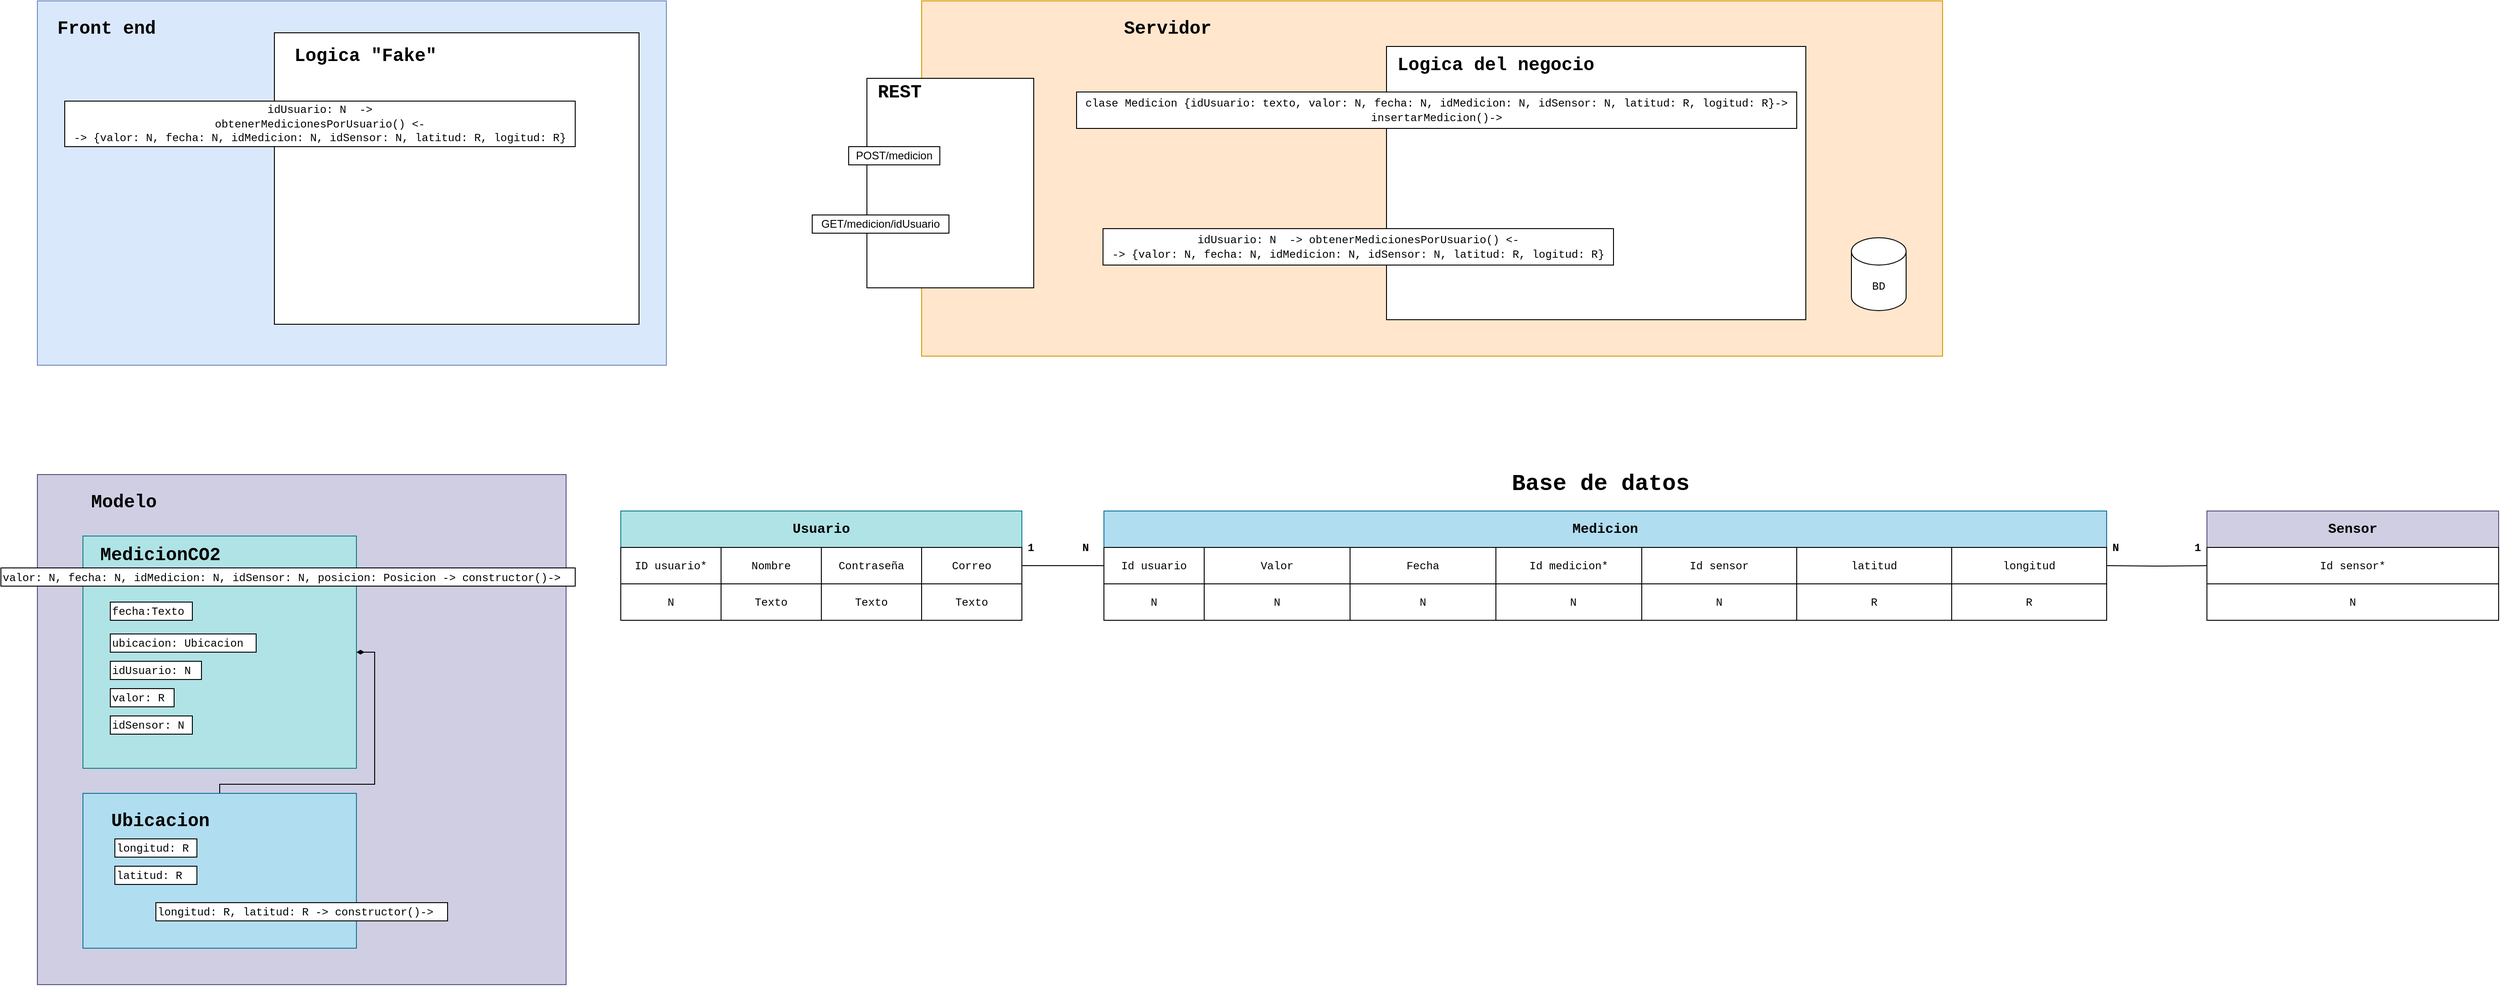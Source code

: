 <mxfile version="15.4.0" type="device"><diagram id="OW5cf0-zSIjtsw88T6Mg" name="Página-1"><mxGraphModel dx="3716" dy="1222" grid="1" gridSize="10" guides="1" tooltips="1" connect="1" arrows="1" fold="1" page="1" pageScale="1" pageWidth="827" pageHeight="1169" math="0" shadow="0"><root><mxCell id="0"/><mxCell id="1" parent="0"/><mxCell id="uVt2Xz3lkz9LZpiOyM_X-1" value="" style="rounded=0;whiteSpace=wrap;html=1;fillColor=#ffe6cc;strokeColor=#d79b00;" parent="1" vertex="1"><mxGeometry x="-630" y="80" width="1120" height="390" as="geometry"/></mxCell><mxCell id="uVt2Xz3lkz9LZpiOyM_X-2" value="" style="rounded=0;whiteSpace=wrap;html=1;autosize=1;" parent="1" vertex="1"><mxGeometry x="-120" y="130" width="460" height="300" as="geometry"/></mxCell><mxCell id="uVt2Xz3lkz9LZpiOyM_X-4" value="&lt;font face=&quot;Courier New&quot; style=&quot;font-size: 20px&quot;&gt;&lt;b&gt;Servidor&lt;/b&gt;&lt;/font&gt;" style="text;html=1;strokeColor=none;fillColor=none;align=left;verticalAlign=middle;whiteSpace=wrap;rounded=0;" parent="1" vertex="1"><mxGeometry x="-410" y="100" width="100" height="20" as="geometry"/></mxCell><mxCell id="uVt2Xz3lkz9LZpiOyM_X-5" value="&lt;font face=&quot;Courier New&quot;&gt;BD&lt;/font&gt;" style="shape=cylinder3;whiteSpace=wrap;html=1;boundedLbl=1;backgroundOutline=1;size=15;" parent="1" vertex="1"><mxGeometry x="390" y="340" width="60" height="80" as="geometry"/></mxCell><mxCell id="uVt2Xz3lkz9LZpiOyM_X-12" value="" style="rounded=0;whiteSpace=wrap;html=1;" parent="1" vertex="1"><mxGeometry x="-850" y="640" width="330" height="120" as="geometry"/></mxCell><mxCell id="uVt2Xz3lkz9LZpiOyM_X-13" value="&lt;font face=&quot;Courier New&quot; style=&quot;font-size: 15px&quot;&gt;&lt;b&gt;Usuario&lt;/b&gt;&lt;/font&gt;" style="rounded=0;whiteSpace=wrap;html=1;fillColor=#b0e3e6;strokeColor=#0e8088;" parent="1" vertex="1"><mxGeometry x="-960" y="640" width="440" height="40" as="geometry"/></mxCell><mxCell id="uVt2Xz3lkz9LZpiOyM_X-14" value="&lt;font face=&quot;Courier New&quot;&gt;Correo&lt;/font&gt;" style="rounded=0;whiteSpace=wrap;html=1;" parent="1" vertex="1"><mxGeometry x="-630" y="680" width="110" height="40" as="geometry"/></mxCell><mxCell id="uVt2Xz3lkz9LZpiOyM_X-15" value="&lt;font face=&quot;Courier New&quot;&gt;Contraseña&lt;/font&gt;" style="rounded=0;whiteSpace=wrap;html=1;" parent="1" vertex="1"><mxGeometry x="-740" y="680" width="110" height="40" as="geometry"/></mxCell><mxCell id="uVt2Xz3lkz9LZpiOyM_X-16" value="&lt;font face=&quot;Courier New&quot;&gt;Nombre&lt;/font&gt;" style="rounded=0;whiteSpace=wrap;html=1;" parent="1" vertex="1"><mxGeometry x="-850" y="680" width="110" height="40" as="geometry"/></mxCell><mxCell id="uVt2Xz3lkz9LZpiOyM_X-17" value="" style="rounded=0;whiteSpace=wrap;html=1;" parent="1" vertex="1"><mxGeometry x="780" y="640" width="320" height="120" as="geometry"/></mxCell><mxCell id="uVt2Xz3lkz9LZpiOyM_X-18" value="&lt;font face=&quot;Courier New&quot; style=&quot;font-size: 15px&quot;&gt;&lt;b&gt;Sensor&lt;/b&gt;&lt;/font&gt;" style="rounded=0;whiteSpace=wrap;html=1;fillColor=#d0cee2;strokeColor=#56517e;" parent="1" vertex="1"><mxGeometry x="780" y="640" width="320" height="40" as="geometry"/></mxCell><mxCell id="uVt2Xz3lkz9LZpiOyM_X-23" value="&lt;font style=&quot;font-size: 15px&quot; face=&quot;Courier New&quot;&gt;&lt;b&gt;Medicion&lt;/b&gt;&lt;/font&gt;" style="rounded=0;whiteSpace=wrap;html=1;fillColor=#b1ddf0;strokeColor=#10739e;" parent="1" vertex="1"><mxGeometry x="-430" y="640" width="1100" height="40" as="geometry"/></mxCell><mxCell id="uVt2Xz3lkz9LZpiOyM_X-24" value="&lt;font face=&quot;Courier New&quot;&gt;Valor&lt;/font&gt;" style="rounded=0;whiteSpace=wrap;html=1;" parent="1" vertex="1"><mxGeometry x="-320" y="680" width="160" height="40" as="geometry"/></mxCell><mxCell id="uVt2Xz3lkz9LZpiOyM_X-25" value="&lt;span style=&quot;font-family: &amp;#34;courier new&amp;#34;&quot;&gt;Id sensor&lt;/span&gt;" style="rounded=0;whiteSpace=wrap;html=1;" parent="1" vertex="1"><mxGeometry x="160" y="680" width="170" height="40" as="geometry"/></mxCell><mxCell id="uVt2Xz3lkz9LZpiOyM_X-28" value="&lt;font face=&quot;Courier New&quot;&gt;Id sensor&lt;/font&gt;&lt;span style=&quot;font-family: &amp;#34;courier new&amp;#34;&quot;&gt;*&lt;/span&gt;" style="rounded=0;whiteSpace=wrap;html=1;" parent="1" vertex="1"><mxGeometry x="780" y="680" width="320" height="40" as="geometry"/></mxCell><mxCell id="uVt2Xz3lkz9LZpiOyM_X-29" value="&lt;font face=&quot;Courier New&quot;&gt;Texto&lt;/font&gt;" style="rounded=0;whiteSpace=wrap;html=1;" parent="1" vertex="1"><mxGeometry x="-850" y="720" width="110" height="40" as="geometry"/></mxCell><mxCell id="uVt2Xz3lkz9LZpiOyM_X-30" value="&lt;font face=&quot;Courier New&quot;&gt;Texto&lt;/font&gt;" style="rounded=0;whiteSpace=wrap;html=1;" parent="1" vertex="1"><mxGeometry x="-740" y="720" width="110" height="40" as="geometry"/></mxCell><mxCell id="uVt2Xz3lkz9LZpiOyM_X-31" value="&lt;font face=&quot;Courier New&quot;&gt;Texto&lt;/font&gt;" style="rounded=0;whiteSpace=wrap;html=1;" parent="1" vertex="1"><mxGeometry x="-630" y="720" width="110" height="40" as="geometry"/></mxCell><mxCell id="uVt2Xz3lkz9LZpiOyM_X-33" value="&lt;font face=&quot;Courier New&quot;&gt;N&lt;/font&gt;" style="rounded=0;whiteSpace=wrap;html=1;" parent="1" vertex="1"><mxGeometry x="780" y="720" width="320" height="40" as="geometry"/></mxCell><mxCell id="uVt2Xz3lkz9LZpiOyM_X-34" value="&lt;font face=&quot;Courier New&quot;&gt;N&lt;/font&gt;" style="rounded=0;whiteSpace=wrap;html=1;" parent="1" vertex="1"><mxGeometry x="-320" y="720" width="160" height="40" as="geometry"/></mxCell><mxCell id="uVt2Xz3lkz9LZpiOyM_X-35" value="&lt;font face=&quot;Courier New&quot;&gt;N&lt;/font&gt;" style="rounded=0;whiteSpace=wrap;html=1;" parent="1" vertex="1"><mxGeometry y="720" width="170" height="40" as="geometry"/></mxCell><mxCell id="uVt2Xz3lkz9LZpiOyM_X-39" value="&lt;font face=&quot;Courier New&quot;&gt;Fecha&lt;/font&gt;" style="rounded=0;whiteSpace=wrap;html=1;" parent="1" vertex="1"><mxGeometry x="-160" y="680" width="160" height="40" as="geometry"/></mxCell><mxCell id="uVt2Xz3lkz9LZpiOyM_X-40" value="&lt;font face=&quot;Courier New&quot;&gt;N&lt;/font&gt;" style="rounded=0;whiteSpace=wrap;html=1;" parent="1" vertex="1"><mxGeometry x="-160" y="720" width="160" height="40" as="geometry"/></mxCell><mxCell id="B37-67LGROSKKmoNiBBY-6" style="edgeStyle=orthogonalEdgeStyle;rounded=0;orthogonalLoop=1;jettySize=auto;html=1;exitX=0;exitY=0.5;exitDx=0;exitDy=0;entryX=1;entryY=0.5;entryDx=0;entryDy=0;endArrow=none;endFill=0;" parent="1" source="uVt2Xz3lkz9LZpiOyM_X-42" target="uVt2Xz3lkz9LZpiOyM_X-14" edge="1"><mxGeometry relative="1" as="geometry"/></mxCell><mxCell id="uVt2Xz3lkz9LZpiOyM_X-42" value="&lt;span style=&quot;font-family: &amp;#34;courier new&amp;#34;&quot;&gt;Id usuario&lt;/span&gt;" style="rounded=0;whiteSpace=wrap;html=1;" parent="1" vertex="1"><mxGeometry x="-430" y="680" width="110" height="40" as="geometry"/></mxCell><mxCell id="uVt2Xz3lkz9LZpiOyM_X-43" value="&lt;font face=&quot;Courier New&quot;&gt;N&lt;/font&gt;" style="rounded=0;whiteSpace=wrap;html=1;" parent="1" vertex="1"><mxGeometry x="-430" y="720" width="110" height="40" as="geometry"/></mxCell><mxCell id="uVt2Xz3lkz9LZpiOyM_X-51" value="&lt;font face=&quot;Courier New&quot;&gt;&lt;b&gt;1&lt;/b&gt;&lt;/font&gt;" style="text;html=1;strokeColor=none;fillColor=none;align=center;verticalAlign=middle;whiteSpace=wrap;rounded=0;" parent="1" vertex="1"><mxGeometry x="-520" y="670" width="20" height="20" as="geometry"/></mxCell><mxCell id="uVt2Xz3lkz9LZpiOyM_X-52" value="&lt;font face=&quot;Courier New&quot;&gt;&lt;b&gt;N&lt;/b&gt;&lt;/font&gt;" style="text;html=1;strokeColor=none;fillColor=none;align=center;verticalAlign=middle;whiteSpace=wrap;rounded=0;" parent="1" vertex="1"><mxGeometry x="-460" y="670" width="20" height="20" as="geometry"/></mxCell><mxCell id="uVt2Xz3lkz9LZpiOyM_X-54" value="&lt;font face=&quot;Courier New&quot;&gt;&lt;b&gt;1&lt;/b&gt;&lt;/font&gt;" style="text;html=1;strokeColor=none;fillColor=none;align=center;verticalAlign=middle;whiteSpace=wrap;rounded=0;" parent="1" vertex="1"><mxGeometry x="760" y="670" width="20" height="20" as="geometry"/></mxCell><mxCell id="uVt2Xz3lkz9LZpiOyM_X-55" value="&lt;font face=&quot;Courier New&quot;&gt;&lt;b&gt;N&lt;/b&gt;&lt;/font&gt;" style="text;html=1;strokeColor=none;fillColor=none;align=center;verticalAlign=middle;whiteSpace=wrap;rounded=0;" parent="1" vertex="1"><mxGeometry x="670" y="670" width="20" height="20" as="geometry"/></mxCell><mxCell id="uVt2Xz3lkz9LZpiOyM_X-56" value="&lt;font face=&quot;courier new&quot;&gt;Id medicion&lt;/font&gt;&lt;span style=&quot;font-family: &amp;#34;courier new&amp;#34;&quot;&gt;*&lt;/span&gt;&lt;font face=&quot;courier new&quot;&gt;&lt;br&gt;&lt;/font&gt;" style="rounded=0;whiteSpace=wrap;html=1;" parent="1" vertex="1"><mxGeometry y="680" width="160" height="40" as="geometry"/></mxCell><mxCell id="uVt2Xz3lkz9LZpiOyM_X-58" value="&lt;font face=&quot;Courier New&quot;&gt;N&lt;/font&gt;" style="rounded=0;whiteSpace=wrap;html=1;" parent="1" vertex="1"><mxGeometry x="160" y="720" width="170" height="40" as="geometry"/></mxCell><mxCell id="uVt2Xz3lkz9LZpiOyM_X-60" value="&lt;font face=&quot;Courier New&quot;&gt;&lt;span style=&quot;font-size: 25px&quot;&gt;&lt;b&gt;Base de datos&lt;/b&gt;&lt;/span&gt;&lt;/font&gt;" style="text;html=1;strokeColor=none;fillColor=none;align=center;verticalAlign=middle;whiteSpace=wrap;rounded=0;" parent="1" vertex="1"><mxGeometry y="600" width="230" height="20" as="geometry"/></mxCell><mxCell id="uVt2Xz3lkz9LZpiOyM_X-61" value="&lt;font face=&quot;Courier New&quot;&gt;&lt;span style=&quot;font-size: 20px&quot;&gt;&lt;b&gt;Logica del negocio&lt;/b&gt;&lt;/span&gt;&lt;/font&gt;" style="text;html=1;strokeColor=none;fillColor=none;align=left;verticalAlign=middle;whiteSpace=wrap;rounded=0;" parent="1" vertex="1"><mxGeometry x="-110" y="140" width="240" height="20" as="geometry"/></mxCell><mxCell id="XIOtfp6YOzQTgzxLK5Xe-2" value="&lt;font face=&quot;Courier New&quot;&gt;clase Medicion {idUsuario: texto, valor: N, fecha: N, idMedicion: N, idSensor: N, latitud: R, logitud: R}-&amp;gt;&lt;br&gt;insertarMedicion()-&amp;gt;&lt;/font&gt;" style="rounded=0;whiteSpace=wrap;html=1;autosize=1;" parent="1" vertex="1"><mxGeometry x="-460" y="180" width="790" height="40" as="geometry"/></mxCell><mxCell id="XIOtfp6YOzQTgzxLK5Xe-4" value="&lt;span style=&quot;font-family: &amp;#34;courier new&amp;#34;&quot;&gt;idUsuario: N&lt;/span&gt;&lt;font face=&quot;Courier New&quot;&gt;&amp;nbsp; -&amp;gt; obtenerMedicionesPorUsuario() &amp;lt;-&lt;br&gt;-&amp;gt;&amp;nbsp;{valor: N, fecha: N, idMedicion: N, idSensor: N&lt;/font&gt;&lt;span style=&quot;font-family: &amp;#34;courier new&amp;#34;&quot;&gt;, latitud: R, logitud: R&lt;/span&gt;&lt;font face=&quot;Courier New&quot;&gt;}&lt;/font&gt;&lt;span style=&quot;font-family: &amp;#34;courier new&amp;#34;&quot;&gt;&lt;br&gt;&lt;/span&gt;" style="rounded=0;whiteSpace=wrap;html=1;autosize=1;" parent="1" vertex="1"><mxGeometry x="-431" y="330" width="560" height="40" as="geometry"/></mxCell><mxCell id="XIOtfp6YOzQTgzxLK5Xe-6" value="" style="rounded=0;whiteSpace=wrap;html=1;" parent="1" vertex="1"><mxGeometry x="-690" y="165" width="183" height="230" as="geometry"/></mxCell><mxCell id="XIOtfp6YOzQTgzxLK5Xe-7" value="&lt;font face=&quot;Courier New&quot;&gt;&lt;span style=&quot;font-size: 20px&quot;&gt;&lt;b&gt;REST&lt;/b&gt;&lt;/span&gt;&lt;/font&gt;" style="text;html=1;strokeColor=none;fillColor=none;align=left;verticalAlign=middle;whiteSpace=wrap;rounded=0;" parent="1" vertex="1"><mxGeometry x="-680" y="170" width="100" height="20" as="geometry"/></mxCell><mxCell id="XIOtfp6YOzQTgzxLK5Xe-8" value="POST/medicion" style="rounded=0;whiteSpace=wrap;html=1;autosize=1;" parent="1" vertex="1"><mxGeometry x="-710" y="240" width="100" height="20" as="geometry"/></mxCell><mxCell id="XIOtfp6YOzQTgzxLK5Xe-10" value="GET/medicion/idUsuario" style="rounded=0;whiteSpace=wrap;html=1;autosize=1;" parent="1" vertex="1"><mxGeometry x="-750" y="315" width="150" height="20" as="geometry"/></mxCell><mxCell id="XIOtfp6YOzQTgzxLK5Xe-27" value="" style="rounded=0;whiteSpace=wrap;html=1;fillColor=#dae8fc;strokeColor=#6c8ebf;" parent="1" vertex="1"><mxGeometry x="-1600" y="80" width="690" height="400" as="geometry"/></mxCell><mxCell id="XIOtfp6YOzQTgzxLK5Xe-28" value="" style="rounded=0;whiteSpace=wrap;html=1;" parent="1" vertex="1"><mxGeometry x="-1340" y="115" width="400" height="320" as="geometry"/></mxCell><mxCell id="XIOtfp6YOzQTgzxLK5Xe-29" value="&lt;font face=&quot;Courier New&quot;&gt;&lt;span style=&quot;font-size: 20px&quot;&gt;&lt;b&gt;Logica &quot;Fake&quot;&lt;/b&gt;&lt;/span&gt;&lt;/font&gt;" style="text;html=1;strokeColor=none;fillColor=none;align=left;verticalAlign=middle;whiteSpace=wrap;rounded=0;" parent="1" vertex="1"><mxGeometry x="-1320" y="130" width="170" height="20" as="geometry"/></mxCell><mxCell id="XIOtfp6YOzQTgzxLK5Xe-31" value="&lt;font face=&quot;Courier New&quot;&gt;&lt;span style=&quot;font-size: 20px&quot;&gt;&lt;b&gt;Front end&lt;/b&gt;&lt;/span&gt;&lt;/font&gt;" style="text;html=1;strokeColor=none;fillColor=none;align=left;verticalAlign=middle;whiteSpace=wrap;rounded=0;" parent="1" vertex="1"><mxGeometry x="-1580" y="100" width="170" height="20" as="geometry"/></mxCell><mxCell id="B37-67LGROSKKmoNiBBY-1" value="&lt;font face=&quot;Courier New&quot;&gt;ID usuario*&lt;/font&gt;" style="rounded=0;whiteSpace=wrap;html=1;" parent="1" vertex="1"><mxGeometry x="-960" y="680" width="110" height="40" as="geometry"/></mxCell><mxCell id="B37-67LGROSKKmoNiBBY-2" value="&lt;font face=&quot;Courier New&quot;&gt;N&lt;/font&gt;" style="rounded=0;whiteSpace=wrap;html=1;" parent="1" vertex="1"><mxGeometry x="-960" y="720" width="110" height="40" as="geometry"/></mxCell><mxCell id="B37-67LGROSKKmoNiBBY-7" value="&lt;font face=&quot;Courier New&quot;&gt;latitud&lt;/font&gt;" style="rounded=0;whiteSpace=wrap;html=1;" parent="1" vertex="1"><mxGeometry x="330" y="680" width="170" height="40" as="geometry"/></mxCell><mxCell id="B37-67LGROSKKmoNiBBY-8" value="&lt;font face=&quot;Courier New&quot;&gt;R&lt;/font&gt;" style="rounded=0;whiteSpace=wrap;html=1;" parent="1" vertex="1"><mxGeometry x="330" y="720" width="170" height="40" as="geometry"/></mxCell><mxCell id="B37-67LGROSKKmoNiBBY-11" style="edgeStyle=orthogonalEdgeStyle;rounded=0;orthogonalLoop=1;jettySize=auto;html=1;exitX=1;exitY=0.5;exitDx=0;exitDy=0;entryX=0;entryY=0.5;entryDx=0;entryDy=0;endArrow=none;endFill=0;" parent="1" target="uVt2Xz3lkz9LZpiOyM_X-28" edge="1"><mxGeometry relative="1" as="geometry"><mxPoint x="670" y="700" as="sourcePoint"/></mxGeometry></mxCell><mxCell id="B37-67LGROSKKmoNiBBY-9" value="&lt;font face=&quot;Courier New&quot;&gt;longitud&lt;/font&gt;" style="rounded=0;whiteSpace=wrap;html=1;" parent="1" vertex="1"><mxGeometry x="500" y="680" width="170" height="40" as="geometry"/></mxCell><mxCell id="B37-67LGROSKKmoNiBBY-10" value="&lt;font face=&quot;Courier New&quot;&gt;R&lt;/font&gt;" style="rounded=0;whiteSpace=wrap;html=1;" parent="1" vertex="1"><mxGeometry x="500" y="720" width="170" height="40" as="geometry"/></mxCell><mxCell id="B37-67LGROSKKmoNiBBY-12" value="&lt;span style=&quot;font-family: &amp;#34;courier new&amp;#34;&quot;&gt;idUsuario: N&lt;/span&gt;&lt;font face=&quot;Courier New&quot;&gt;&amp;nbsp; -&amp;gt; &lt;br&gt;obtenerMedicionesPorUsuario() &amp;lt;-&lt;br&gt;-&amp;gt; {valor: N, fecha: N, idMedicion: N, idSensor: N&lt;/font&gt;&lt;span style=&quot;font-family: &amp;#34;courier new&amp;#34;&quot;&gt;, latitud: R, logitud: R&lt;/span&gt;&lt;font face=&quot;Courier New&quot;&gt;}&lt;/font&gt;&lt;span style=&quot;font-family: &amp;#34;courier new&amp;#34;&quot;&gt;&lt;br&gt;&lt;/span&gt;" style="rounded=0;whiteSpace=wrap;html=1;autosize=1;" parent="1" vertex="1"><mxGeometry x="-1570" y="190" width="560" height="50" as="geometry"/></mxCell><mxCell id="WvqkDbk0sibIvvrIBL3w-1" value="" style="rounded=0;whiteSpace=wrap;html=1;fillColor=#d0cee2;strokeColor=#56517e;" parent="1" vertex="1"><mxGeometry x="-1600" y="600" width="580" height="560" as="geometry"/></mxCell><mxCell id="WvqkDbk0sibIvvrIBL3w-2" value="&lt;font face=&quot;Courier New&quot;&gt;&lt;span style=&quot;font-size: 20px&quot;&gt;&lt;b&gt;Modelo&lt;/b&gt;&lt;/span&gt;&lt;/font&gt;" style="text;html=1;strokeColor=none;fillColor=none;align=center;verticalAlign=middle;whiteSpace=wrap;rounded=0;" parent="1" vertex="1"><mxGeometry x="-1580" y="620" width="150" height="20" as="geometry"/></mxCell><mxCell id="WvqkDbk0sibIvvrIBL3w-18" value="" style="rounded=0;whiteSpace=wrap;html=1;fillColor=#b0e3e6;strokeColor=#0e8088;" parent="1" vertex="1"><mxGeometry x="-1550" y="667.5" width="300" height="255" as="geometry"/></mxCell><mxCell id="WvqkDbk0sibIvvrIBL3w-19" value="&lt;font face=&quot;Courier New&quot;&gt;&lt;span style=&quot;font-size: 20px&quot;&gt;&lt;b&gt;MedicionCO2&lt;/b&gt;&lt;/span&gt;&lt;/font&gt;" style="text;html=1;strokeColor=none;fillColor=none;align=center;verticalAlign=middle;whiteSpace=wrap;rounded=0;" parent="1" vertex="1"><mxGeometry x="-1540" y="677.5" width="150" height="20" as="geometry"/></mxCell><mxCell id="WvqkDbk0sibIvvrIBL3w-20" value="&lt;font face=&quot;Courier New&quot;&gt;fecha:Texto&lt;/font&gt;" style="rounded=0;whiteSpace=wrap;html=1;autosize=1;align=left;" parent="1" vertex="1"><mxGeometry x="-1520" y="740" width="90" height="20" as="geometry"/></mxCell><mxCell id="WvqkDbk0sibIvvrIBL3w-21" value="&lt;font face=&quot;Courier New&quot;&gt;ubicacion: Ubicacion&lt;/font&gt;" style="rounded=0;whiteSpace=wrap;html=1;autosize=1;align=left;" parent="1" vertex="1"><mxGeometry x="-1520" y="775" width="160" height="20" as="geometry"/></mxCell><mxCell id="WvqkDbk0sibIvvrIBL3w-22" value="&lt;font face=&quot;Courier New&quot;&gt;idUsuario: N&lt;/font&gt;" style="rounded=0;whiteSpace=wrap;html=1;autosize=1;align=left;" parent="1" vertex="1"><mxGeometry x="-1520" y="805" width="100" height="20" as="geometry"/></mxCell><mxCell id="WvqkDbk0sibIvvrIBL3w-23" value="&lt;font face=&quot;Courier New&quot;&gt;valor: R&lt;/font&gt;" style="rounded=0;whiteSpace=wrap;html=1;autosize=1;align=left;" parent="1" vertex="1"><mxGeometry x="-1520" y="835" width="70" height="20" as="geometry"/></mxCell><mxCell id="WvqkDbk0sibIvvrIBL3w-24" value="&lt;font face=&quot;Courier New&quot;&gt;idSensor: N&lt;/font&gt;" style="rounded=0;whiteSpace=wrap;html=1;autosize=1;align=left;" parent="1" vertex="1"><mxGeometry x="-1520" y="865" width="90" height="20" as="geometry"/></mxCell><mxCell id="WvqkDbk0sibIvvrIBL3w-25" value="&lt;font face=&quot;Courier New&quot;&gt;valor: N, fecha: N, idMedicion: N, idSensor: N, posicion: Posicion -&lt;/font&gt;&lt;span style=&quot;font-family: &amp;#34;courier new&amp;#34;&quot;&gt;&amp;gt; constructor()-&amp;gt;&lt;/span&gt;" style="rounded=0;whiteSpace=wrap;html=1;autosize=1;align=left;" parent="1" vertex="1"><mxGeometry x="-1640" y="702.5" width="630" height="20" as="geometry"/></mxCell><mxCell id="jrvy3Z6Hy-Kmrw1nfuyJ-1" style="edgeStyle=orthogonalEdgeStyle;rounded=0;orthogonalLoop=1;jettySize=auto;html=1;exitX=0.5;exitY=0;exitDx=0;exitDy=0;entryX=1;entryY=0.5;entryDx=0;entryDy=0;endArrow=diamondThin;endFill=1;" edge="1" parent="1" source="WvqkDbk0sibIvvrIBL3w-26" target="WvqkDbk0sibIvvrIBL3w-18"><mxGeometry relative="1" as="geometry"><Array as="points"><mxPoint x="-1400" y="940"/><mxPoint x="-1230" y="940"/><mxPoint x="-1230" y="795"/></Array></mxGeometry></mxCell><mxCell id="WvqkDbk0sibIvvrIBL3w-26" value="" style="rounded=0;whiteSpace=wrap;html=1;fillColor=#b1ddf0;strokeColor=#10739e;" parent="1" vertex="1"><mxGeometry x="-1550" y="950" width="300" height="170" as="geometry"/></mxCell><mxCell id="WvqkDbk0sibIvvrIBL3w-27" value="&lt;span style=&quot;font-family: &amp;#34;courier new&amp;#34; ; text-align: left&quot;&gt;&lt;font style=&quot;font-size: 20px&quot;&gt;&lt;b&gt;Ubicacion&lt;/b&gt;&lt;/font&gt;&lt;/span&gt;" style="text;html=1;strokeColor=none;fillColor=none;align=center;verticalAlign=middle;whiteSpace=wrap;rounded=0;" parent="1" vertex="1"><mxGeometry x="-1540" y="970" width="150" height="20" as="geometry"/></mxCell><mxCell id="WvqkDbk0sibIvvrIBL3w-28" value="&lt;font face=&quot;Courier New&quot;&gt;longitud: R&lt;/font&gt;" style="rounded=0;whiteSpace=wrap;html=1;autosize=1;align=left;" parent="1" vertex="1"><mxGeometry x="-1515" y="1000" width="90" height="20" as="geometry"/></mxCell><mxCell id="WvqkDbk0sibIvvrIBL3w-29" value="&lt;font face=&quot;Courier New&quot;&gt;latitud: R&lt;/font&gt;" style="rounded=0;whiteSpace=wrap;html=1;autosize=1;align=left;" parent="1" vertex="1"><mxGeometry x="-1515" y="1030" width="90" height="20" as="geometry"/></mxCell><mxCell id="WvqkDbk0sibIvvrIBL3w-30" value="&lt;span style=&quot;font-family: &amp;#34;courier new&amp;#34;&quot;&gt;longitud: R,&amp;nbsp;&lt;/span&gt;&lt;font face=&quot;Courier New&quot;&gt;latitud: R -&amp;gt; constructor()-&amp;gt;&lt;/font&gt;" style="rounded=0;whiteSpace=wrap;html=1;autosize=1;align=left;" parent="1" vertex="1"><mxGeometry x="-1470" y="1070" width="320" height="20" as="geometry"/></mxCell></root></mxGraphModel></diagram></mxfile>